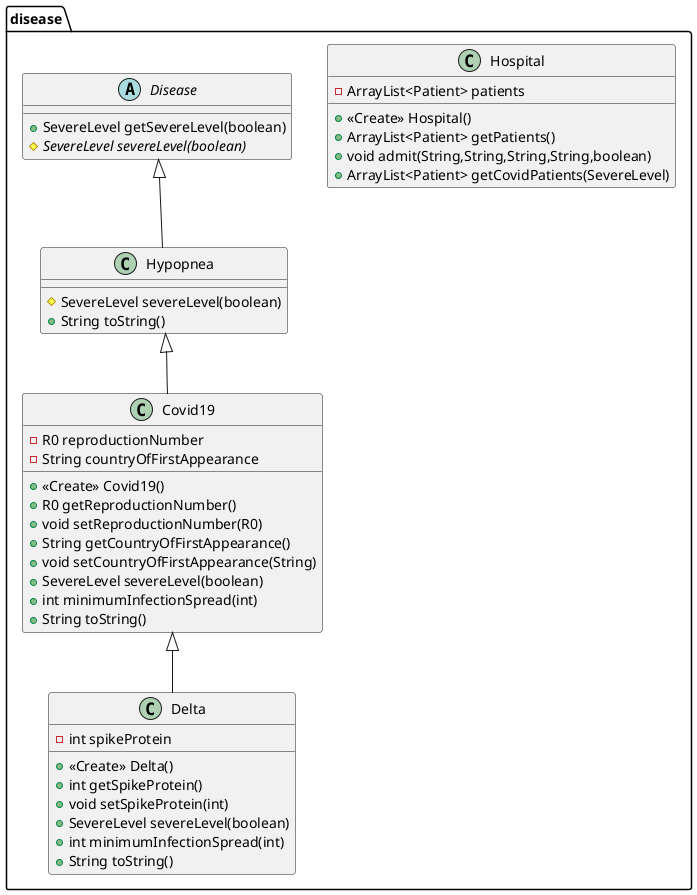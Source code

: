 @startuml
class disease.Hospital {
- ArrayList<Patient> patients
+ <<Create>> Hospital()
+ ArrayList<Patient> getPatients()
+ void admit(String,String,String,String,boolean)
+ ArrayList<Patient> getCovidPatients(SevereLevel)
}
class disease.Hypopnea {
# SevereLevel severeLevel(boolean)
+ String toString()
}
class disease.Covid19 {
- R0 reproductionNumber
- String countryOfFirstAppearance
+ <<Create>> Covid19()
+ R0 getReproductionNumber()
+ void setReproductionNumber(R0)
+ String getCountryOfFirstAppearance()
+ void setCountryOfFirstAppearance(String)
+ SevereLevel severeLevel(boolean)
+ int minimumInfectionSpread(int)
+ String toString()
}
abstract class disease.Disease {
+ SevereLevel getSevereLevel(boolean)
# {abstract}SevereLevel severeLevel(boolean)
}
class disease.Delta {
- int spikeProtein
+ <<Create>> Delta()
+ int getSpikeProtein()
+ void setSpikeProtein(int)
+ SevereLevel severeLevel(boolean)
+ int minimumInfectionSpread(int)
+ String toString()
}


disease.Disease <|-- disease.Hypopnea
disease.Hypopnea <|-- disease.Covid19
disease.Covid19 <|-- disease.Delta
@enduml